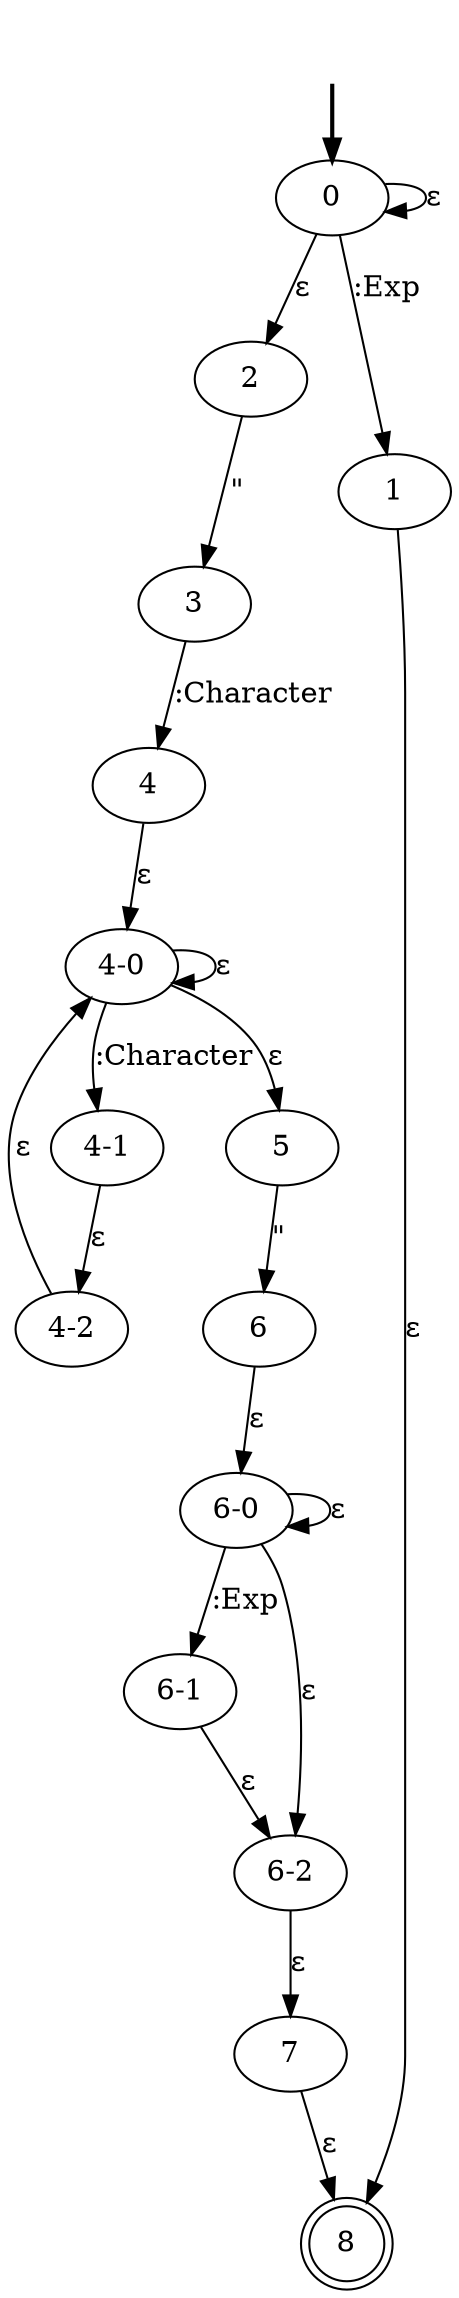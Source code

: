 digraph {
	fake0 [style=invisible]
	3
	"6-1"
	"6-0"
	"6-2"
	"4-1"
	2
	5
	"4-2"
	1
	4
	0 [root=true]
	8 [shape=doublecircle]
	6
	7
	"4-0"
	fake0 -> 0 [style=bold]
	0 -> 1 [label=":Exp"]
	0 -> 2 [label="ε"]
	0 -> 0 [label="ε"]
	2 -> 3 [label="\""]
	3 -> 4 [label=":Character"]
	4 -> "4-0" [label="ε"]
	"4-0" -> 5 [label="ε"]
	"4-0" -> "4-0" [label="ε"]
	"4-0" -> "4-1" [label=":Character"]
	"4-1" -> "4-2" [label="ε"]
	"4-2" -> "4-0" [label="ε"]
	5 -> 6 [label="\""]
	6 -> "6-0" [label="ε"]
	"6-2" -> 7 [label="ε"]
	"6-0" -> "6-1" [label=":Exp"]
	"6-0" -> "6-0" [label="ε"]
	"6-0" -> "6-2" [label="ε"]
	"6-1" -> "6-2" [label="ε"]
	1 -> 8 [label="ε"]
	7 -> 8 [label="ε"]
}
